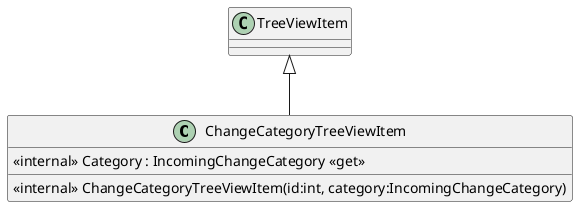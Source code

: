 @startuml
class ChangeCategoryTreeViewItem {
    <<internal>> Category : IncomingChangeCategory <<get>>
    <<internal>> ChangeCategoryTreeViewItem(id:int, category:IncomingChangeCategory)
}
TreeViewItem <|-- ChangeCategoryTreeViewItem
@enduml
